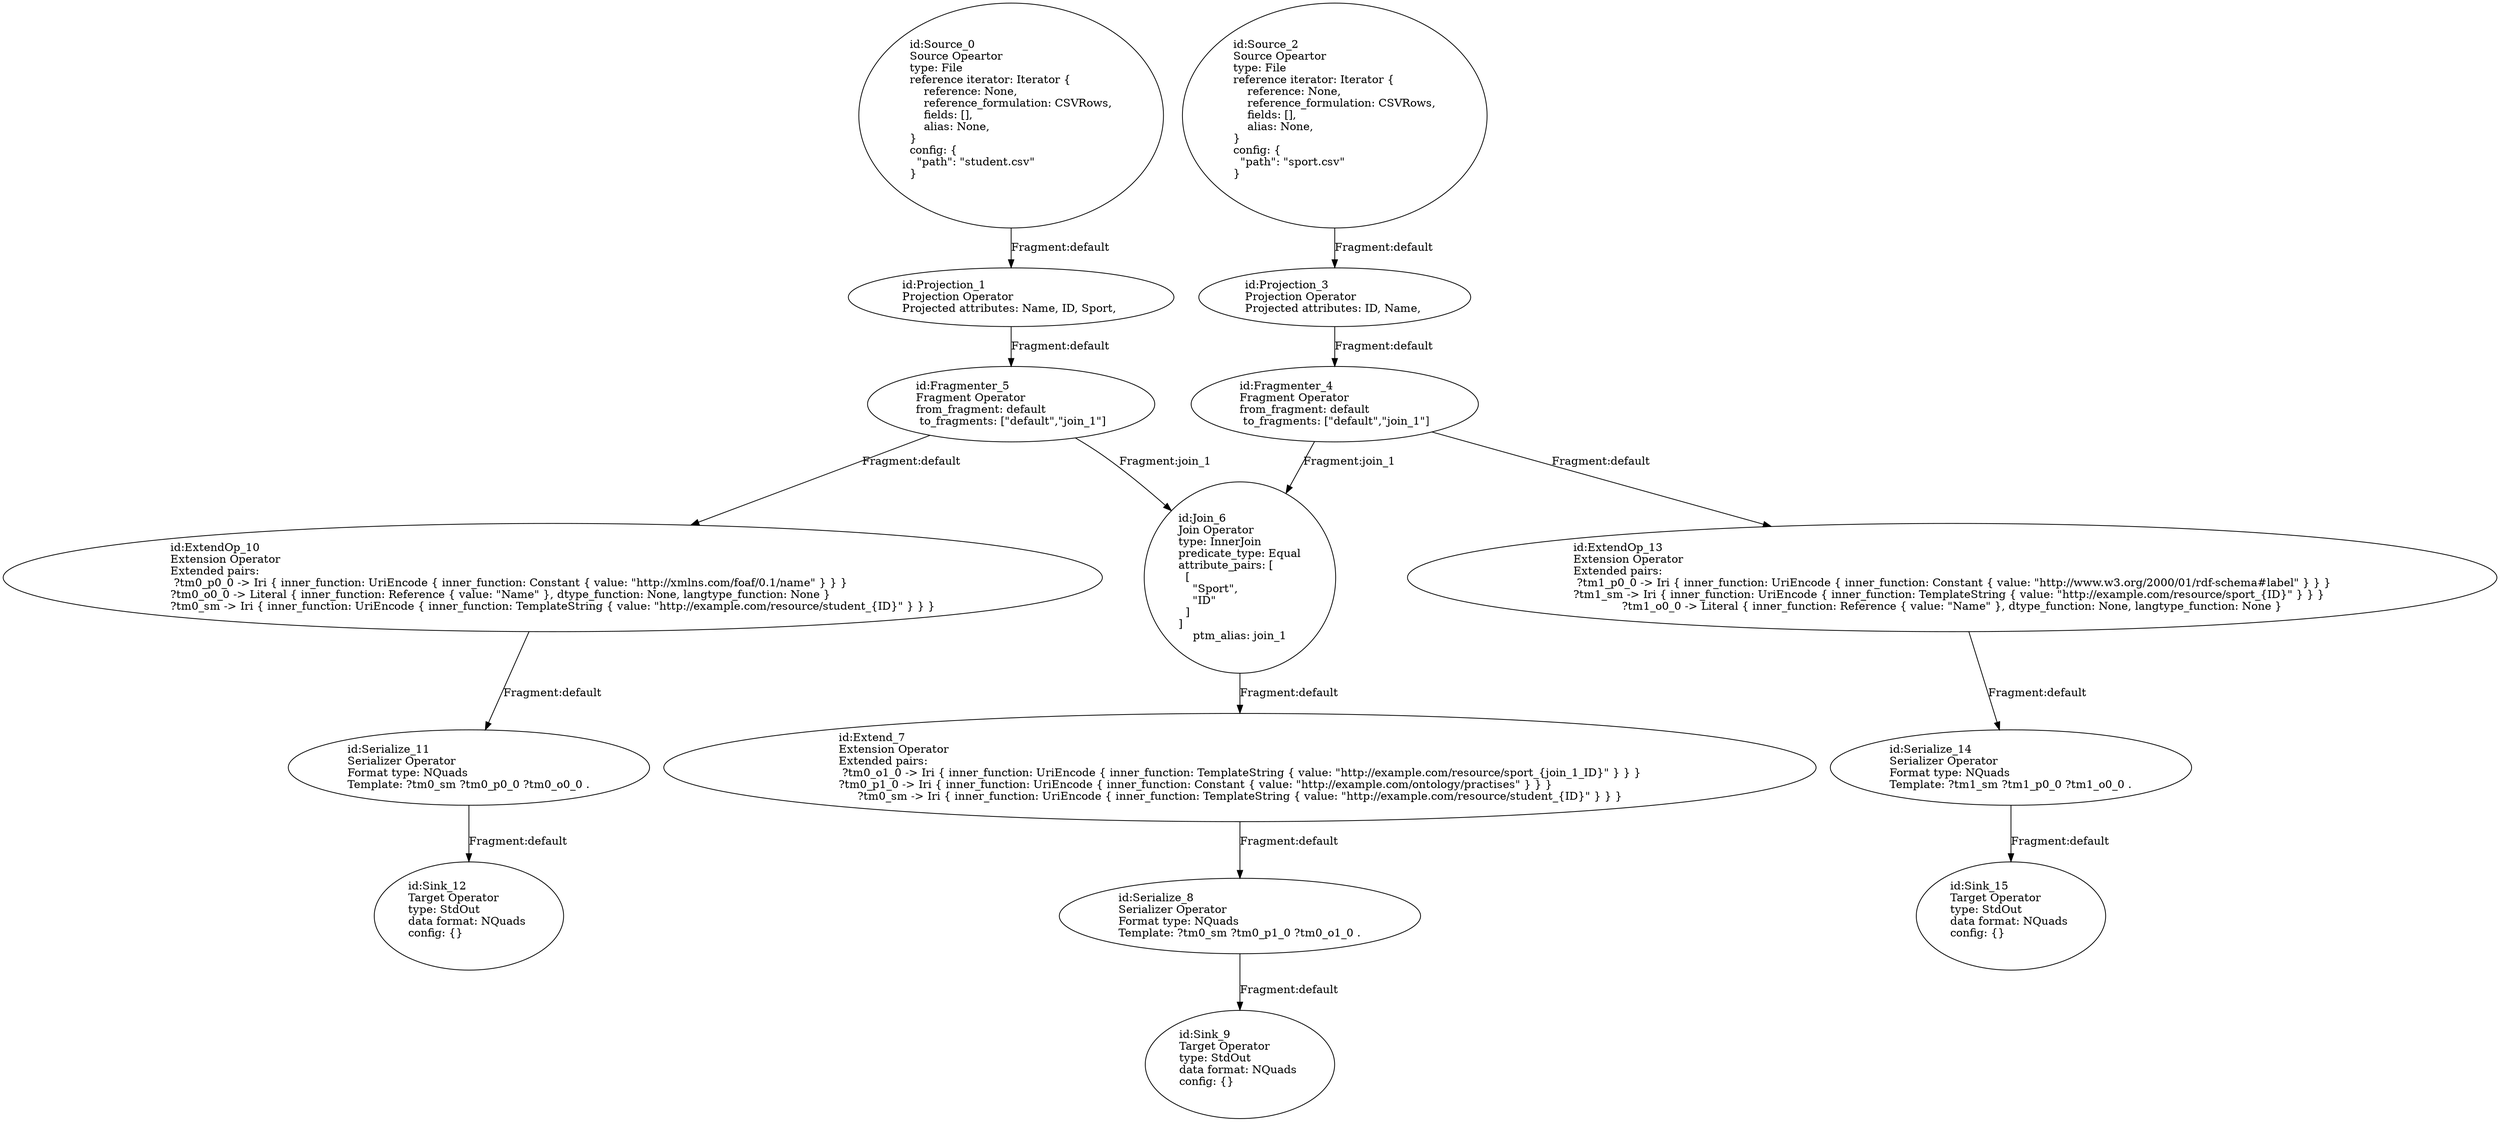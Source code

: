 digraph {
    0 [ label = "id:Source_0 \lSource Opeartor\ltype: File \lreference iterator: Iterator {\l    reference: None,\l    reference_formulation: CSVRows,\l    fields: [],\l    alias: None,\l} \lconfig: {\l  \"path\": \"student.csv\"\l}\l             " ]
    1 [ label = "id:Projection_1 \lProjection Operator\lProjected attributes: Name, ID, Sport, " ]
    2 [ label = "id:Source_2 \lSource Opeartor\ltype: File \lreference iterator: Iterator {\l    reference: None,\l    reference_formulation: CSVRows,\l    fields: [],\l    alias: None,\l} \lconfig: {\l  \"path\": \"sport.csv\"\l}\l             " ]
    3 [ label = "id:Projection_3 \lProjection Operator\lProjected attributes: ID, Name, " ]
    4 [ label = "id:Fragmenter_4 \lFragment Operator\lfrom_fragment: default \l to_fragments: [\"default\",\"join_1\"]" ]
    5 [ label = "id:Fragmenter_5 \lFragment Operator\lfrom_fragment: default \l to_fragments: [\"default\",\"join_1\"]" ]
    6 [ label = "id:Join_6 \lJoin Operator\ltype: InnerJoin\lpredicate_type: Equal\lattribute_pairs: [\l  [\l    \"Sport\",\l    \"ID\"\l  ]\l]\lptm_alias: join_1" ]
    7 [ label = "id:Extend_7 \lExtension Operator\lExtended pairs: \l ?tm0_o1_0 -> Iri { inner_function: UriEncode { inner_function: TemplateString { value: \"http://example.com/resource/sport_{join_1_ID}\" } } }\l?tm0_p1_0 -> Iri { inner_function: UriEncode { inner_function: Constant { value: \"http://example.com/ontology/practises\" } } }\l?tm0_sm -> Iri { inner_function: UriEncode { inner_function: TemplateString { value: \"http://example.com/resource/student_{ID}\" } } }" ]
    8 [ label = "id:Serialize_8 \lSerializer Operator\lFormat type: NQuads\lTemplate: ?tm0_sm ?tm0_p1_0 ?tm0_o1_0 ." ]
    9 [ label = "id:Sink_9 \lTarget Operator\ltype: StdOut \ldata format: NQuads \lconfig: {}\l             " ]
    10 [ label = "id:ExtendOp_10 \lExtension Operator\lExtended pairs: \l ?tm0_p0_0 -> Iri { inner_function: UriEncode { inner_function: Constant { value: \"http://xmlns.com/foaf/0.1/name\" } } }\l?tm0_o0_0 -> Literal { inner_function: Reference { value: \"Name\" }, dtype_function: None, langtype_function: None }\l?tm0_sm -> Iri { inner_function: UriEncode { inner_function: TemplateString { value: \"http://example.com/resource/student_{ID}\" } } }" ]
    11 [ label = "id:Serialize_11 \lSerializer Operator\lFormat type: NQuads\lTemplate: ?tm0_sm ?tm0_p0_0 ?tm0_o0_0 ." ]
    12 [ label = "id:Sink_12 \lTarget Operator\ltype: StdOut \ldata format: NQuads \lconfig: {}\l             " ]
    13 [ label = "id:ExtendOp_13 \lExtension Operator\lExtended pairs: \l ?tm1_p0_0 -> Iri { inner_function: UriEncode { inner_function: Constant { value: \"http://www.w3.org/2000/01/rdf-schema#label\" } } }\l?tm1_sm -> Iri { inner_function: UriEncode { inner_function: TemplateString { value: \"http://example.com/resource/sport_{ID}\" } } }\l?tm1_o0_0 -> Literal { inner_function: Reference { value: \"Name\" }, dtype_function: None, langtype_function: None }" ]
    14 [ label = "id:Serialize_14 \lSerializer Operator\lFormat type: NQuads\lTemplate: ?tm1_sm ?tm1_p0_0 ?tm1_o0_0 ." ]
    15 [ label = "id:Sink_15 \lTarget Operator\ltype: StdOut \ldata format: NQuads \lconfig: {}\l             " ]
    0 -> 1 [ label = "Fragment:default" ]
    2 -> 3 [ label = "Fragment:default" ]
    3 -> 4 [ label = "Fragment:default" ]
    1 -> 5 [ label = "Fragment:default" ]
    5 -> 6 [ label = "Fragment:join_1" ]
    4 -> 6 [ label = "Fragment:join_1" ]
    6 -> 7 [ label = "Fragment:default" ]
    7 -> 8 [ label = "Fragment:default" ]
    8 -> 9 [ label = "Fragment:default" ]
    5 -> 10 [ label = "Fragment:default" ]
    10 -> 11 [ label = "Fragment:default" ]
    11 -> 12 [ label = "Fragment:default" ]
    4 -> 13 [ label = "Fragment:default" ]
    13 -> 14 [ label = "Fragment:default" ]
    14 -> 15 [ label = "Fragment:default" ]
}
